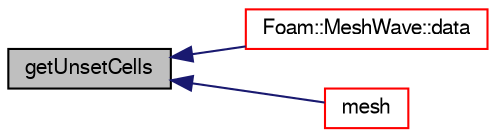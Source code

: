 digraph "getUnsetCells"
{
  bgcolor="transparent";
  edge [fontname="FreeSans",fontsize="10",labelfontname="FreeSans",labelfontsize="10"];
  node [fontname="FreeSans",fontsize="10",shape=record];
  rankdir="LR";
  Node235 [label="getUnsetCells",height=0.2,width=0.4,color="black", fillcolor="grey75", style="filled", fontcolor="black"];
  Node235 -> Node236 [dir="back",color="midnightblue",fontsize="10",style="solid",fontname="FreeSans"];
  Node236 [label="Foam::MeshWave::data",height=0.2,width=0.4,color="red",URL="$a24818.html#a3cb51c6d7125aa51349080ee9eeba567",tooltip="Additional data to be passed into container. "];
  Node235 -> Node238 [dir="back",color="midnightblue",fontsize="10",style="solid",fontname="FreeSans"];
  Node238 [label="mesh",height=0.2,width=0.4,color="red",URL="$a24814.html#ae78c91f8ff731c07ccc4351d9fe861ba",tooltip="Access mesh. "];
}
